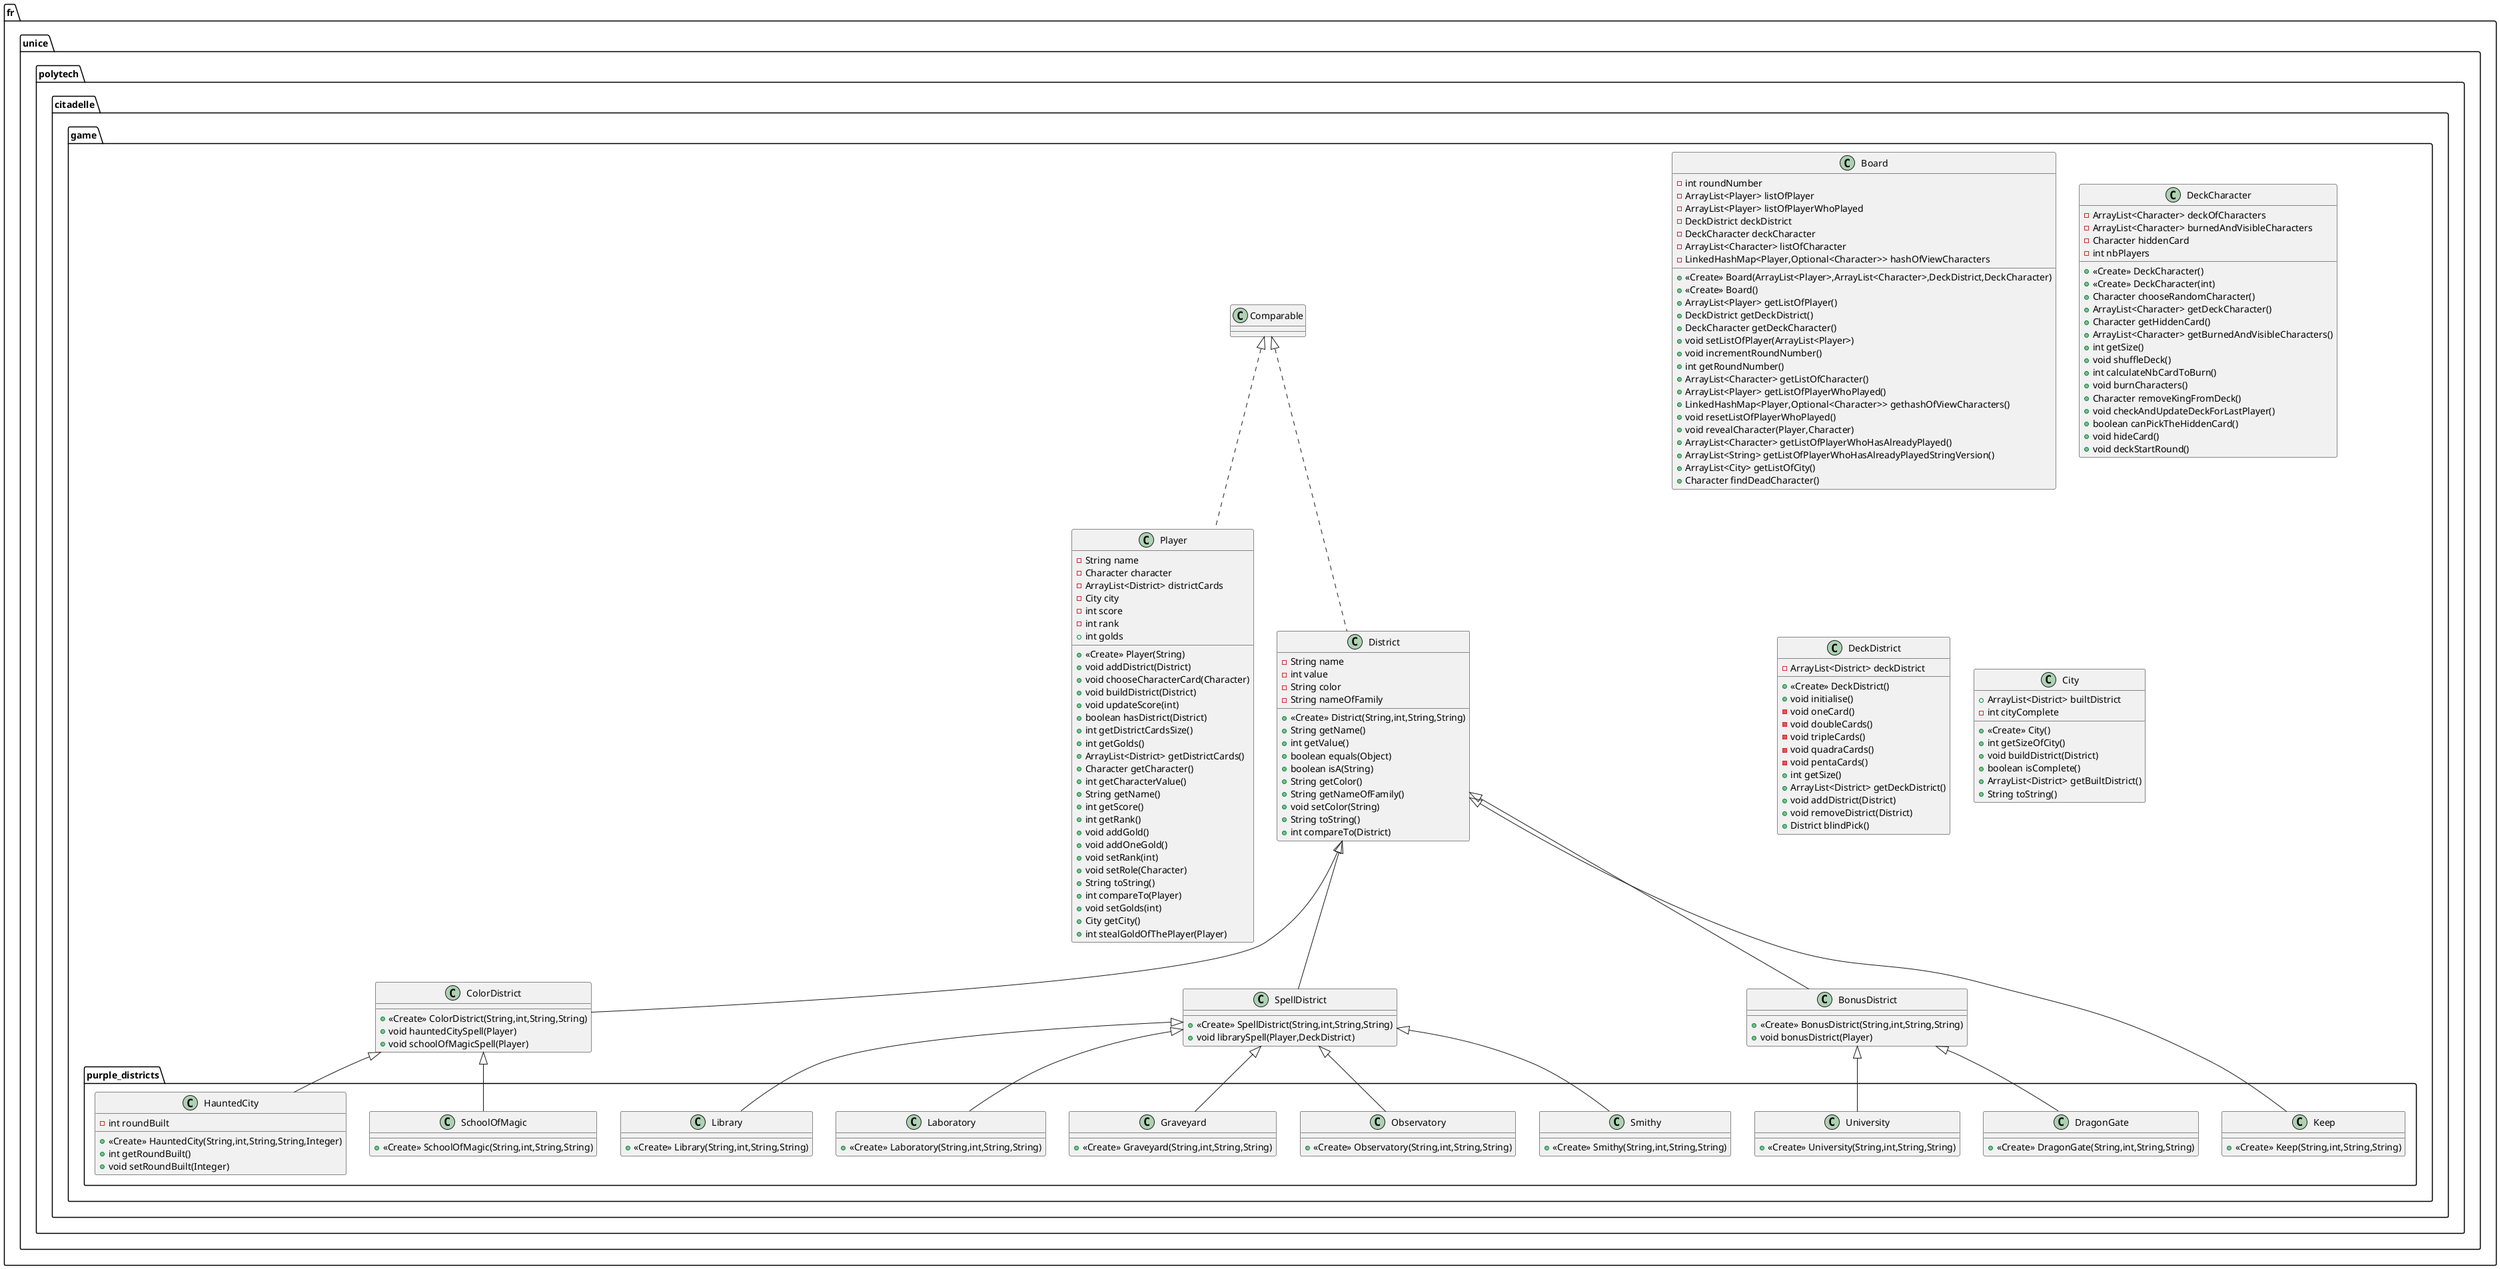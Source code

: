 @startuml
class fr.unice.polytech.citadelle.game.Board {
- int roundNumber
- ArrayList<Player> listOfPlayer
- ArrayList<Player> listOfPlayerWhoPlayed
- DeckDistrict deckDistrict
- DeckCharacter deckCharacter
- ArrayList<Character> listOfCharacter
- LinkedHashMap<Player,Optional<Character>> hashOfViewCharacters
+ <<Create>> Board(ArrayList<Player>,ArrayList<Character>,DeckDistrict,DeckCharacter)
+ <<Create>> Board()
+ ArrayList<Player> getListOfPlayer()
+ DeckDistrict getDeckDistrict()
+ DeckCharacter getDeckCharacter()
+ void setListOfPlayer(ArrayList<Player>)
+ void incrementRoundNumber()
+ int getRoundNumber()
+ ArrayList<Character> getListOfCharacter()
+ ArrayList<Player> getListOfPlayerWhoPlayed()
+ LinkedHashMap<Player,Optional<Character>> gethashOfViewCharacters()
+ void resetListOfPlayerWhoPlayed()
+ void revealCharacter(Player,Character)
+ ArrayList<Character> getListOfPlayerWhoHasAlreadyPlayed()
+ ArrayList<String> getListOfPlayerWhoHasAlreadyPlayedStringVersion()
+ ArrayList<City> getListOfCity()
+ Character findDeadCharacter()
}
class fr.unice.polytech.citadelle.game.purple_districts.Graveyard {
+ <<Create>> Graveyard(String,int,String,String)
}
class fr.unice.polytech.citadelle.game.ColorDistrict {
+ <<Create>> ColorDistrict(String,int,String,String)
+ void hauntedCitySpell(Player)
+ void schoolOfMagicSpell(Player)
}
class fr.unice.polytech.citadelle.game.Player {
- String name
- Character character
- ArrayList<District> districtCards
- City city
- int score
- int rank
+ int golds
+ <<Create>> Player(String)
+ void addDistrict(District)
+ void chooseCharacterCard(Character)
+ void buildDistrict(District)
+ void updateScore(int)
+ boolean hasDistrict(District)
+ int getDistrictCardsSize()
+ int getGolds()
+ ArrayList<District> getDistrictCards()
+ Character getCharacter()
+ int getCharacterValue()
+ String getName()
+ int getScore()
+ int getRank()
+ void addGold()
+ void addOneGold()
+ void setRank(int)
+ void setRole(Character)
+ String toString()
+ int compareTo(Player)
+ void setGolds(int)
+ City getCity()
+ int stealGoldOfThePlayer(Player)
}
class fr.unice.polytech.citadelle.game.SpellDistrict {
+ <<Create>> SpellDistrict(String,int,String,String)
+ void librarySpell(Player,DeckDistrict)
}
class fr.unice.polytech.citadelle.game.DeckCharacter {
- ArrayList<Character> deckOfCharacters
- ArrayList<Character> burnedAndVisibleCharacters
- Character hiddenCard
- int nbPlayers
+ <<Create>> DeckCharacter()
+ <<Create>> DeckCharacter(int)
+ Character chooseRandomCharacter()
+ ArrayList<Character> getDeckCharacter()
+ Character getHiddenCard()
+ ArrayList<Character> getBurnedAndVisibleCharacters()
+ int getSize()
+ void shuffleDeck()
+ int calculateNbCardToBurn()
+ void burnCharacters()
+ Character removeKingFromDeck()
+ void checkAndUpdateDeckForLastPlayer()
+ boolean canPickTheHiddenCard()
+ void hideCard()
+ void deckStartRound()
}
class fr.unice.polytech.citadelle.game.purple_districts.Laboratory {
+ <<Create>> Laboratory(String,int,String,String)
}
class fr.unice.polytech.citadelle.game.purple_districts.Library {
+ <<Create>> Library(String,int,String,String)
}
class fr.unice.polytech.citadelle.game.purple_districts.Smithy {
+ <<Create>> Smithy(String,int,String,String)
}
class fr.unice.polytech.citadelle.game.purple_districts.Observatory {
+ <<Create>> Observatory(String,int,String,String)
}
class fr.unice.polytech.citadelle.game.purple_districts.HauntedCity {
- int roundBuilt
+ <<Create>> HauntedCity(String,int,String,String,Integer)
+ int getRoundBuilt()
+ void setRoundBuilt(Integer)
}
class fr.unice.polytech.citadelle.game.District {
- String name
- int value
- String color
- String nameOfFamily
+ <<Create>> District(String,int,String,String)
+ String getName()
+ int getValue()
+ boolean equals(Object)
+ boolean isA(String)
+ String getColor()
+ String getNameOfFamily()
+ void setColor(String)
+ String toString()
+ int compareTo(District)
}
class fr.unice.polytech.citadelle.game.DeckDistrict {
- ArrayList<District> deckDistrict
+ <<Create>> DeckDistrict()
+ void initialise()
- void oneCard()
- void doubleCards()
- void tripleCards()
- void quadraCards()
- void pentaCards()
+ int getSize()
+ ArrayList<District> getDeckDistrict()
+ void addDistrict(District)
+ void removeDistrict(District)
+ District blindPick()
}
class fr.unice.polytech.citadelle.game.purple_districts.SchoolOfMagic {
+ <<Create>> SchoolOfMagic(String,int,String,String)
}
class fr.unice.polytech.citadelle.game.City {
+ ArrayList<District> builtDistrict
- int cityComplete
+ <<Create>> City()
+ int getSizeOfCity()
+ void buildDistrict(District)
+ boolean isComplete()
+ ArrayList<District> getBuiltDistrict()
+ String toString()
}
class fr.unice.polytech.citadelle.game.purple_districts.Keep {
+ <<Create>> Keep(String,int,String,String)
}
class fr.unice.polytech.citadelle.game.purple_districts.DragonGate {
+ <<Create>> DragonGate(String,int,String,String)
}
class fr.unice.polytech.citadelle.game.BonusDistrict {
+ <<Create>> BonusDistrict(String,int,String,String)
+ void bonusDistrict(Player)
}
class fr.unice.polytech.citadelle.game.purple_districts.University {
+ <<Create>> University(String,int,String,String)
}


fr.unice.polytech.citadelle.game.SpellDistrict <|-- fr.unice.polytech.citadelle.game.purple_districts.Graveyard
fr.unice.polytech.citadelle.game.District <|-- fr.unice.polytech.citadelle.game.ColorDistrict
fr.unice.polytech.citadelle.game.Comparable <|.. fr.unice.polytech.citadelle.game.Player
fr.unice.polytech.citadelle.game.District <|-- fr.unice.polytech.citadelle.game.SpellDistrict
fr.unice.polytech.citadelle.game.SpellDistrict <|-- fr.unice.polytech.citadelle.game.purple_districts.Laboratory
fr.unice.polytech.citadelle.game.SpellDistrict <|-- fr.unice.polytech.citadelle.game.purple_districts.Library
fr.unice.polytech.citadelle.game.SpellDistrict <|-- fr.unice.polytech.citadelle.game.purple_districts.Smithy
fr.unice.polytech.citadelle.game.SpellDistrict <|-- fr.unice.polytech.citadelle.game.purple_districts.Observatory
fr.unice.polytech.citadelle.game.ColorDistrict <|-- fr.unice.polytech.citadelle.game.purple_districts.HauntedCity
fr.unice.polytech.citadelle.game.Comparable <|.. fr.unice.polytech.citadelle.game.District
fr.unice.polytech.citadelle.game.ColorDistrict <|-- fr.unice.polytech.citadelle.game.purple_districts.SchoolOfMagic
fr.unice.polytech.citadelle.game.District <|-- fr.unice.polytech.citadelle.game.purple_districts.Keep
fr.unice.polytech.citadelle.game.BonusDistrict <|-- fr.unice.polytech.citadelle.game.purple_districts.DragonGate
fr.unice.polytech.citadelle.game.District <|-- fr.unice.polytech.citadelle.game.BonusDistrict
fr.unice.polytech.citadelle.game.BonusDistrict <|-- fr.unice.polytech.citadelle.game.purple_districts.University
@enduml